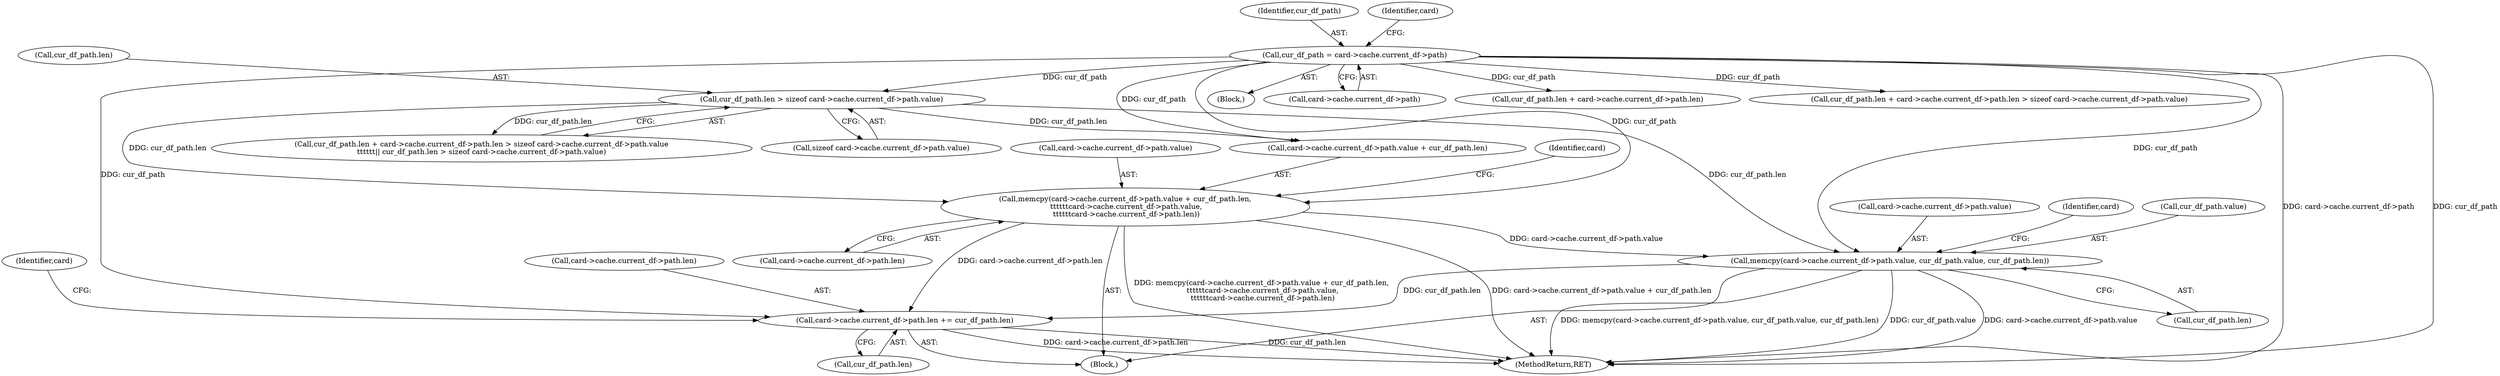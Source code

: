 digraph "0_OpenSC_8fe377e93b4b56060e5bbfb6f3142ceaeca744fa_2@API" {
"1000301" [label="(Call,memcpy(card->cache.current_df->path.value, cur_df_path.value, cur_df_path.len))"];
"1000269" [label="(Call,memcpy(card->cache.current_df->path.value + cur_df_path.len,\n \t\t\t\t\t\tcard->cache.current_df->path.value,\n \t\t\t\t\t\tcard->cache.current_df->path.len))"];
"1000252" [label="(Call,cur_df_path.len > sizeof card->cache.current_df->path.value)"];
"1000191" [label="(Call,cur_df_path = card->cache.current_df->path)"];
"1000317" [label="(Call,card->cache.current_df->path.len += cur_df_path.len)"];
"1000292" [label="(Call,card->cache.current_df->path.len)"];
"1000190" [label="(Block,)"];
"1000269" [label="(Call,memcpy(card->cache.current_df->path.value + cur_df_path.len,\n \t\t\t\t\t\tcard->cache.current_df->path.value,\n \t\t\t\t\t\tcard->cache.current_df->path.len))"];
"1000301" [label="(Call,memcpy(card->cache.current_df->path.value, cur_df_path.value, cur_df_path.len))"];
"1000192" [label="(Identifier,cur_df_path)"];
"1000385" [label="(MethodReturn,RET)"];
"1000252" [label="(Call,cur_df_path.len > sizeof card->cache.current_df->path.value)"];
"1000333" [label="(Identifier,card)"];
"1000193" [label="(Call,card->cache.current_df->path)"];
"1000318" [label="(Call,card->cache.current_df->path.len)"];
"1000327" [label="(Call,cur_df_path.len)"];
"1000302" [label="(Call,card->cache.current_df->path.value)"];
"1000322" [label="(Identifier,card)"];
"1000229" [label="(Call,cur_df_path.len + card->cache.current_df->path.len)"];
"1000228" [label="(Call,cur_df_path.len + card->cache.current_df->path.len > sizeof card->cache.current_df->path.value)"];
"1000270" [label="(Call,card->cache.current_df->path.value + cur_df_path.len)"];
"1000225" [label="(Block,)"];
"1000227" [label="(Call,cur_df_path.len + card->cache.current_df->path.len > sizeof card->cache.current_df->path.value\n\t\t\t\t\t\t|| cur_df_path.len > sizeof card->cache.current_df->path.value)"];
"1000283" [label="(Call,card->cache.current_df->path.value)"];
"1000203" [label="(Identifier,card)"];
"1000311" [label="(Call,cur_df_path.value)"];
"1000256" [label="(Call,sizeof card->cache.current_df->path.value)"];
"1000253" [label="(Call,cur_df_path.len)"];
"1000191" [label="(Call,cur_df_path = card->cache.current_df->path)"];
"1000317" [label="(Call,card->cache.current_df->path.len += cur_df_path.len)"];
"1000314" [label="(Call,cur_df_path.len)"];
"1000306" [label="(Identifier,card)"];
"1000301" -> "1000225"  [label="AST: "];
"1000301" -> "1000314"  [label="CFG: "];
"1000302" -> "1000301"  [label="AST: "];
"1000311" -> "1000301"  [label="AST: "];
"1000314" -> "1000301"  [label="AST: "];
"1000322" -> "1000301"  [label="CFG: "];
"1000301" -> "1000385"  [label="DDG: memcpy(card->cache.current_df->path.value, cur_df_path.value, cur_df_path.len)"];
"1000301" -> "1000385"  [label="DDG: cur_df_path.value"];
"1000301" -> "1000385"  [label="DDG: card->cache.current_df->path.value"];
"1000269" -> "1000301"  [label="DDG: card->cache.current_df->path.value"];
"1000191" -> "1000301"  [label="DDG: cur_df_path"];
"1000252" -> "1000301"  [label="DDG: cur_df_path.len"];
"1000301" -> "1000317"  [label="DDG: cur_df_path.len"];
"1000269" -> "1000225"  [label="AST: "];
"1000269" -> "1000292"  [label="CFG: "];
"1000270" -> "1000269"  [label="AST: "];
"1000283" -> "1000269"  [label="AST: "];
"1000292" -> "1000269"  [label="AST: "];
"1000306" -> "1000269"  [label="CFG: "];
"1000269" -> "1000385"  [label="DDG: memcpy(card->cache.current_df->path.value + cur_df_path.len,\n \t\t\t\t\t\tcard->cache.current_df->path.value,\n \t\t\t\t\t\tcard->cache.current_df->path.len)"];
"1000269" -> "1000385"  [label="DDG: card->cache.current_df->path.value + cur_df_path.len"];
"1000252" -> "1000269"  [label="DDG: cur_df_path.len"];
"1000191" -> "1000269"  [label="DDG: cur_df_path"];
"1000269" -> "1000317"  [label="DDG: card->cache.current_df->path.len"];
"1000252" -> "1000227"  [label="AST: "];
"1000252" -> "1000256"  [label="CFG: "];
"1000253" -> "1000252"  [label="AST: "];
"1000256" -> "1000252"  [label="AST: "];
"1000227" -> "1000252"  [label="CFG: "];
"1000252" -> "1000227"  [label="DDG: cur_df_path.len"];
"1000191" -> "1000252"  [label="DDG: cur_df_path"];
"1000252" -> "1000270"  [label="DDG: cur_df_path.len"];
"1000191" -> "1000190"  [label="AST: "];
"1000191" -> "1000193"  [label="CFG: "];
"1000192" -> "1000191"  [label="AST: "];
"1000193" -> "1000191"  [label="AST: "];
"1000203" -> "1000191"  [label="CFG: "];
"1000191" -> "1000385"  [label="DDG: card->cache.current_df->path"];
"1000191" -> "1000385"  [label="DDG: cur_df_path"];
"1000191" -> "1000228"  [label="DDG: cur_df_path"];
"1000191" -> "1000229"  [label="DDG: cur_df_path"];
"1000191" -> "1000270"  [label="DDG: cur_df_path"];
"1000191" -> "1000317"  [label="DDG: cur_df_path"];
"1000317" -> "1000225"  [label="AST: "];
"1000317" -> "1000327"  [label="CFG: "];
"1000318" -> "1000317"  [label="AST: "];
"1000327" -> "1000317"  [label="AST: "];
"1000333" -> "1000317"  [label="CFG: "];
"1000317" -> "1000385"  [label="DDG: cur_df_path.len"];
"1000317" -> "1000385"  [label="DDG: card->cache.current_df->path.len"];
}
